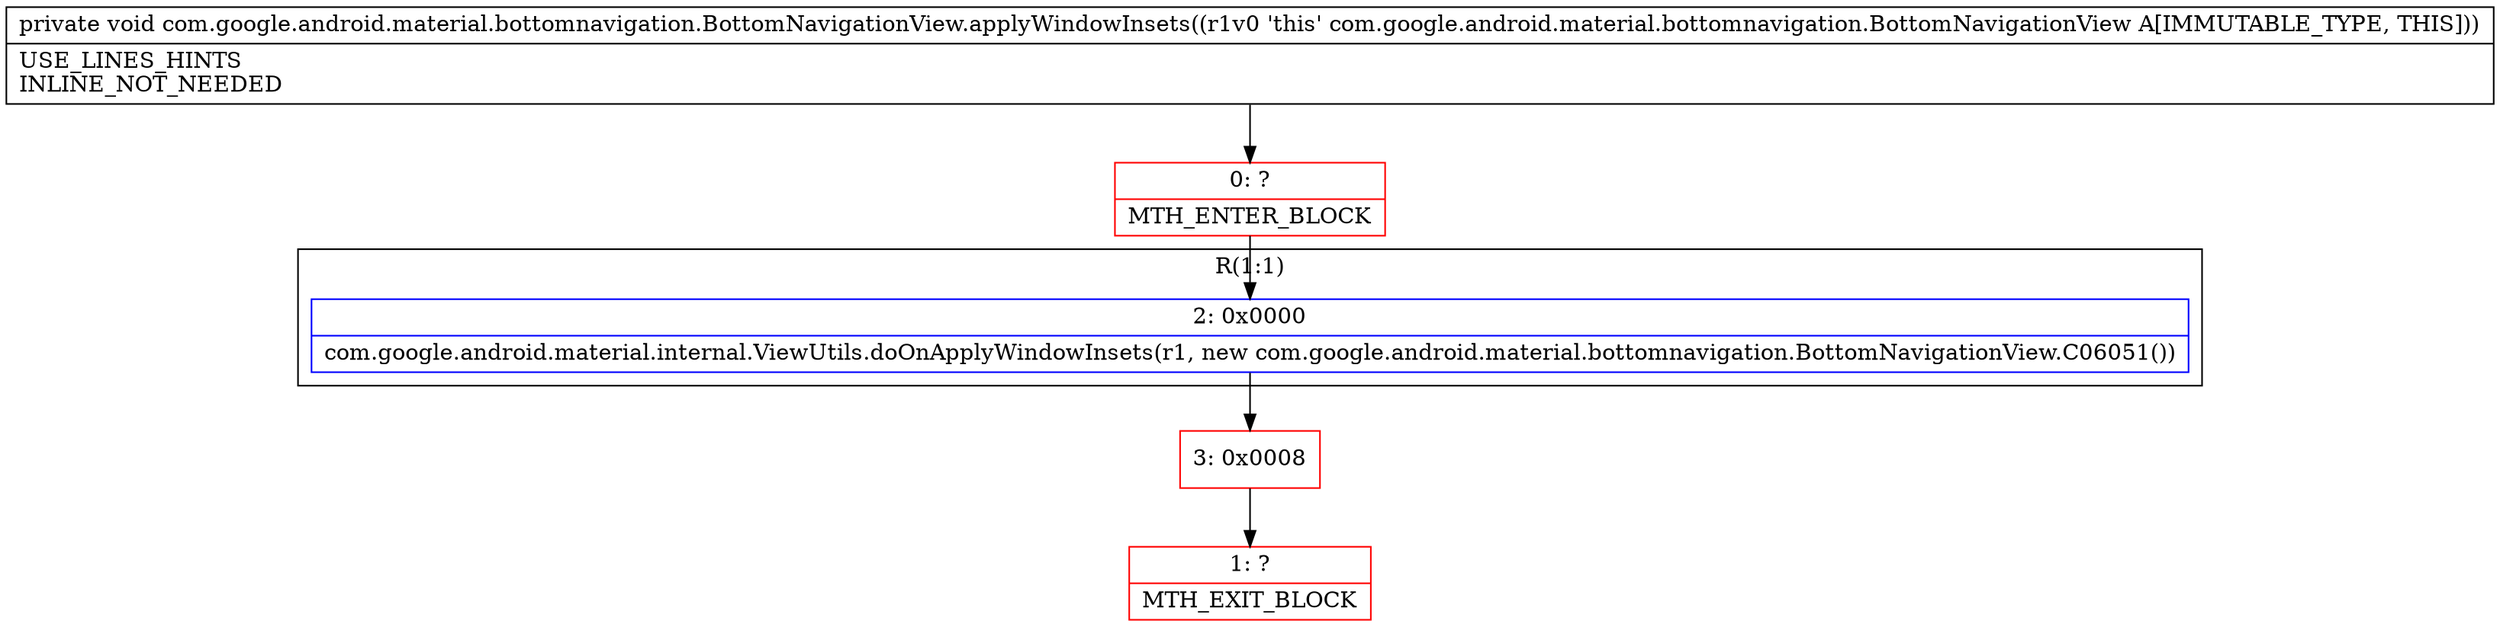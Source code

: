 digraph "CFG forcom.google.android.material.bottomnavigation.BottomNavigationView.applyWindowInsets()V" {
subgraph cluster_Region_340007004 {
label = "R(1:1)";
node [shape=record,color=blue];
Node_2 [shape=record,label="{2\:\ 0x0000|com.google.android.material.internal.ViewUtils.doOnApplyWindowInsets(r1, new com.google.android.material.bottomnavigation.BottomNavigationView.C06051())\l}"];
}
Node_0 [shape=record,color=red,label="{0\:\ ?|MTH_ENTER_BLOCK\l}"];
Node_3 [shape=record,color=red,label="{3\:\ 0x0008}"];
Node_1 [shape=record,color=red,label="{1\:\ ?|MTH_EXIT_BLOCK\l}"];
MethodNode[shape=record,label="{private void com.google.android.material.bottomnavigation.BottomNavigationView.applyWindowInsets((r1v0 'this' com.google.android.material.bottomnavigation.BottomNavigationView A[IMMUTABLE_TYPE, THIS]))  | USE_LINES_HINTS\lINLINE_NOT_NEEDED\l}"];
MethodNode -> Node_0;Node_2 -> Node_3;
Node_0 -> Node_2;
Node_3 -> Node_1;
}

